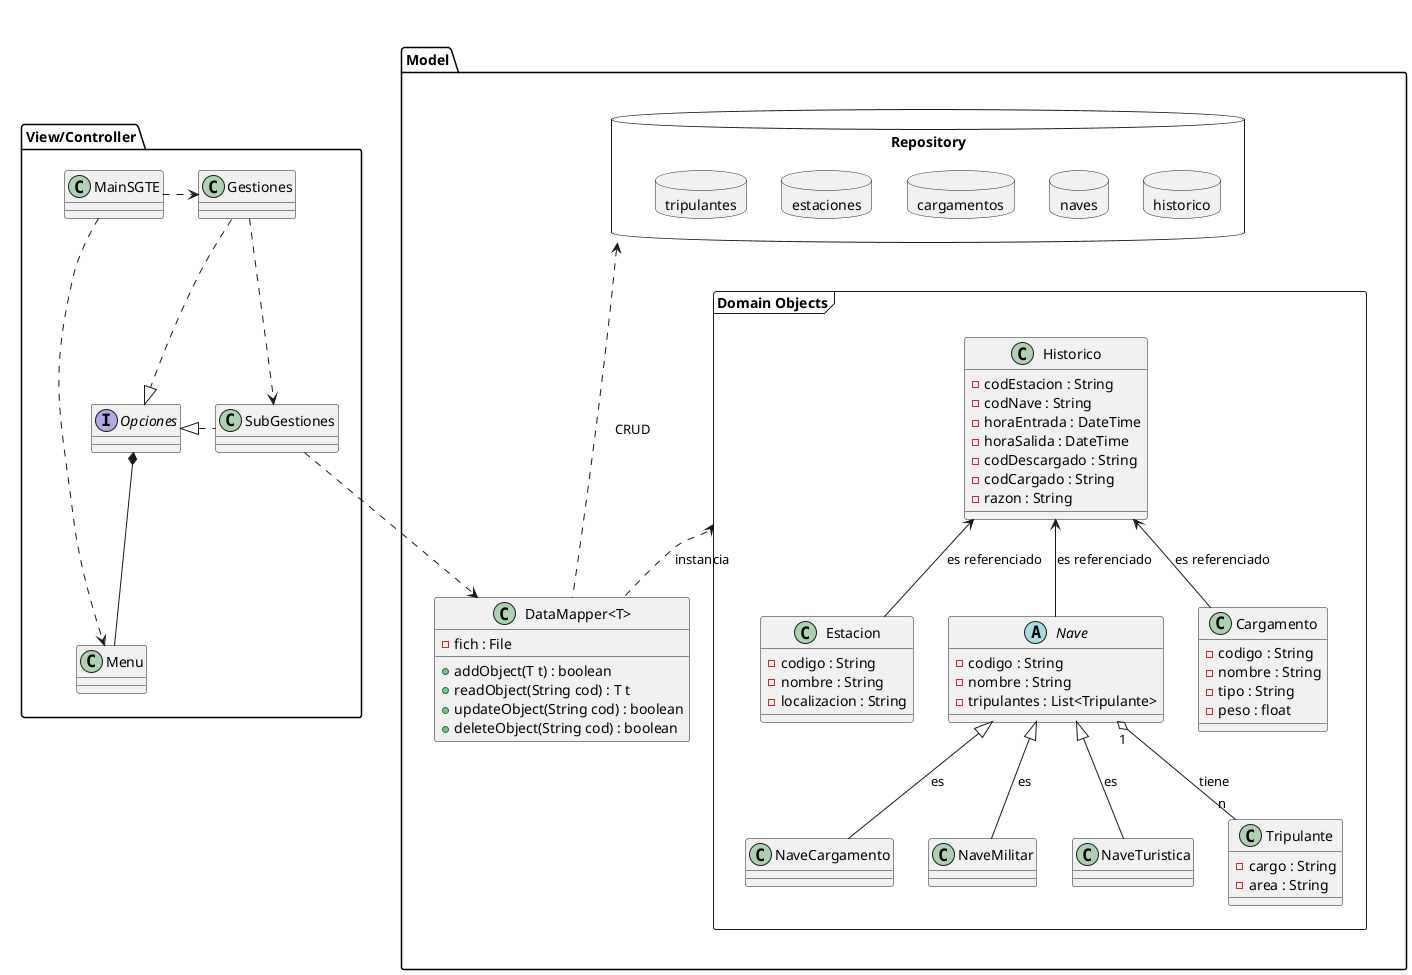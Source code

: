 @startuml SGTE

package "View/Controller" <<Folder>> {
    class Menu {}
    interface Opciones {}

    Menu -u-* Opciones

    class Gestiones {}
    class SubGestiones {}
    class MainSGTE {}

    MainSGTE .r.> Gestiones
    Gestiones ..|> Opciones
    Gestiones ..> SubGestiones
    SubGestiones .l.|> Opciones

    MainSGTE ..> Menu
}

Model -l[hidden]-> "View/Controller"

package Model <<Folder>>
{

    package Repository <<Database>> {
        package estaciones <<Database>>{

        }

        package cargamentos <<Database>>{

        }

        package naves <<Database>>{

        }

        package historico <<Database>>{

        }

        package tripulantes <<Database>>{

        }

        historico -[hidden]l-> naves
        naves -[hidden]l-> cargamentos
        cargamentos -[hidden]l-> estaciones
        estaciones -[hidden]l-> tripulantes
    }

    package "Domain Objects" <<Frame>> {

        class Historico
        {
            - codEstacion : String
            - codNave : String
            - horaEntrada : DateTime
            - horaSalida : DateTime
            - codDescargado : String
            - codCargado : String
            - razon : String
        }
        class Estacion
        {
            - codigo : String
            - nombre : String
            - localizacion : String
        }

        abstract class Nave
        {
            - codigo : String
            - nombre : String
            - tripulantes : List<Tripulante>    
        }

        class NaveCargamento {}

        class NaveMilitar {}

        class NaveTuristica {}

        class Tripulante
        {
            - cargo : String
            - area : String
        }

        class Cargamento
        {
            - codigo : String
            - nombre : String
            - tipo : String
            - peso : float
        }

        Nave -up-> Historico : es referenciado
        Estacion -up-> Historico : es referenciado
        Cargamento -up-> Historico : es referenciado

        Nave "1" o-- "n" Tripulante : tiene

        
        Nave <|-- NaveCargamento : es
        Nave <|-- NaveMilitar : es
        Nave <|-- NaveTuristica : es
    }

    Repository -[hidden]-> "Domain Objects"

    class "DataMapper<T>"{
        - fich : File
        + addObject(T t) : boolean
        + readObject(String cod) : T t
        + updateObject(String cod) : boolean
        + deleteObject(String cod) : boolean
    }
    
    "Domain Objects" <.. "DataMapper<T>" : instancia
    Repository <.. "DataMapper<T>" : CRUD
    
}

SubGestiones ..> "DataMapper<T>"
